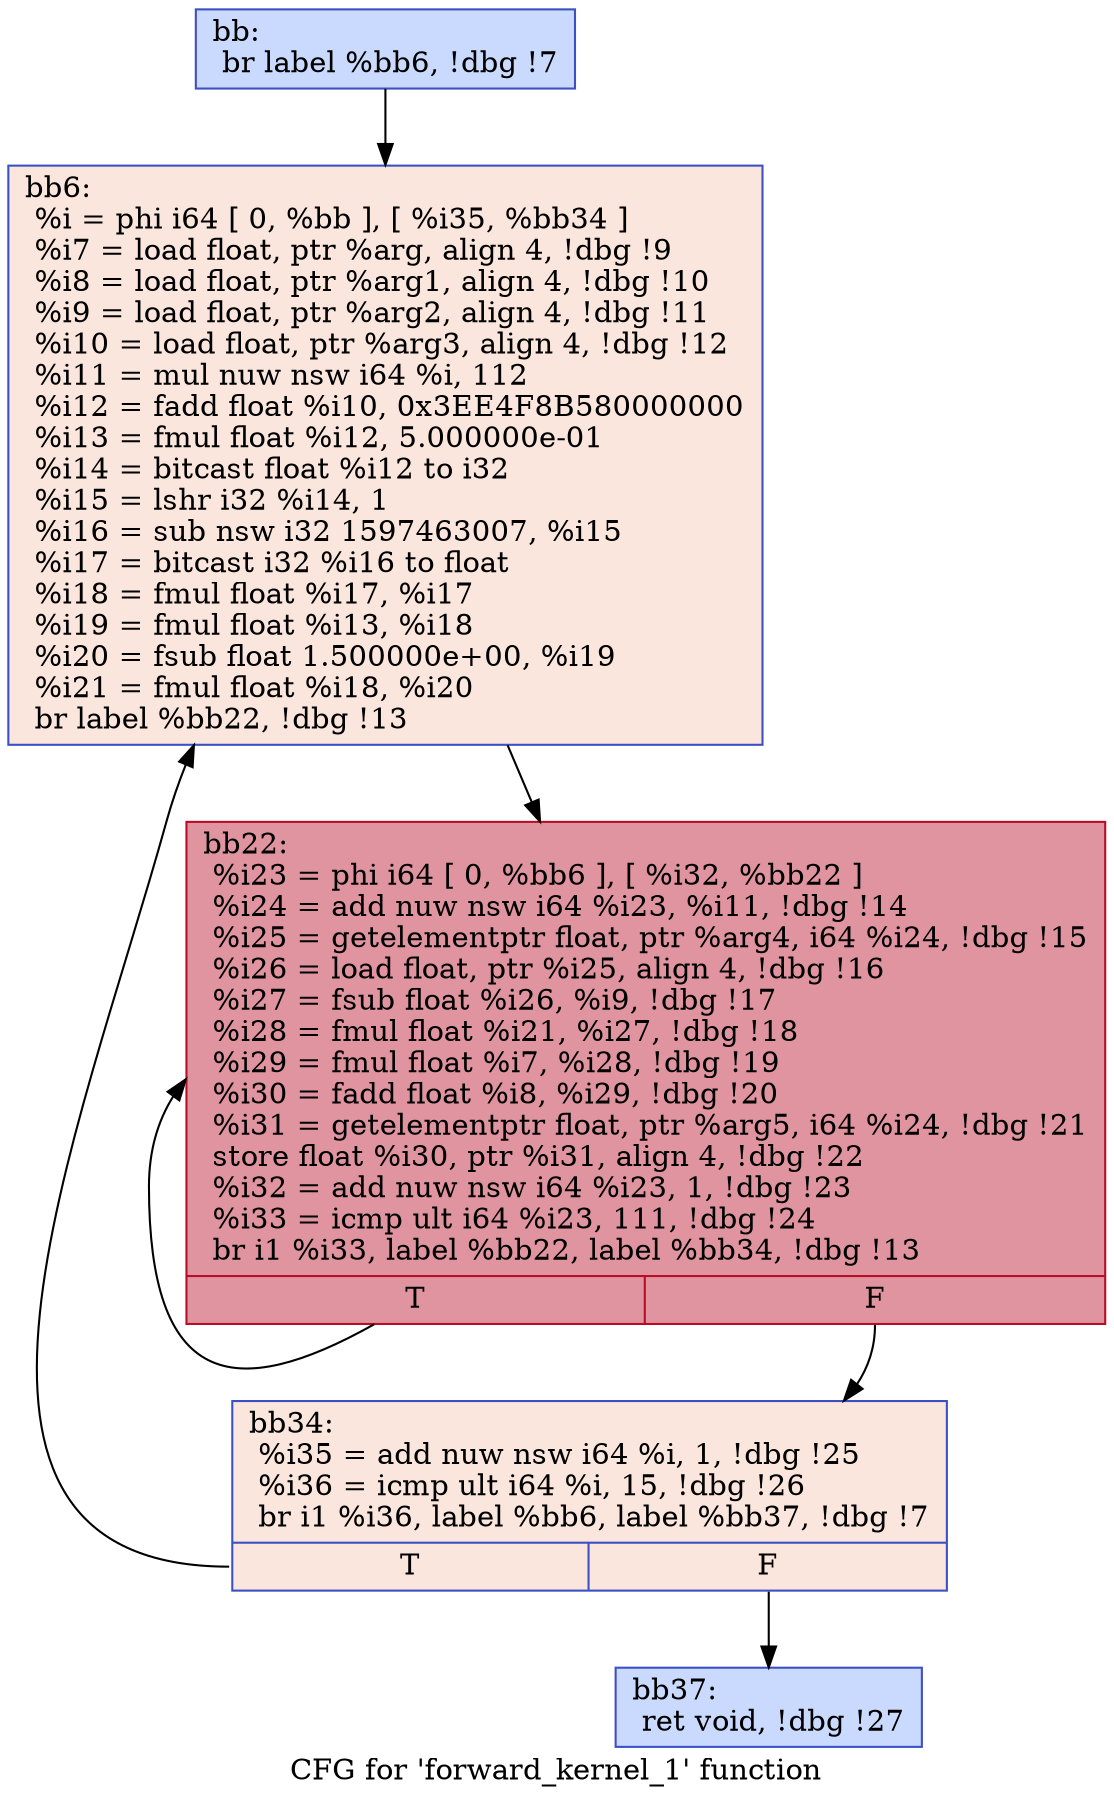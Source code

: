 digraph "CFG for 'forward_kernel_1' function" {
	label="CFG for 'forward_kernel_1' function";

	Node0x55c34f9d03d0 [shape=record,color="#3d50c3ff", style=filled, fillcolor="#88abfd70",label="{bb:\l  br label %bb6, !dbg !7\l}"];
	Node0x55c34f9d03d0 -> Node0x55c34f9d1860;
	Node0x55c34f9d1860 [shape=record,color="#3d50c3ff", style=filled, fillcolor="#f3c7b170",label="{bb6:                                              \l  %i = phi i64 [ 0, %bb ], [ %i35, %bb34 ]\l  %i7 = load float, ptr %arg, align 4, !dbg !9\l  %i8 = load float, ptr %arg1, align 4, !dbg !10\l  %i9 = load float, ptr %arg2, align 4, !dbg !11\l  %i10 = load float, ptr %arg3, align 4, !dbg !12\l  %i11 = mul nuw nsw i64 %i, 112\l  %i12 = fadd float %i10, 0x3EE4F8B580000000\l  %i13 = fmul float %i12, 5.000000e-01\l  %i14 = bitcast float %i12 to i32\l  %i15 = lshr i32 %i14, 1\l  %i16 = sub nsw i32 1597463007, %i15\l  %i17 = bitcast i32 %i16 to float\l  %i18 = fmul float %i17, %i17\l  %i19 = fmul float %i13, %i18\l  %i20 = fsub float 1.500000e+00, %i19\l  %i21 = fmul float %i18, %i20\l  br label %bb22, !dbg !13\l}"];
	Node0x55c34f9d1860 -> Node0x55c34f9d4110;
	Node0x55c34f9d4110 [shape=record,color="#b70d28ff", style=filled, fillcolor="#b70d2870",label="{bb22:                                             \l  %i23 = phi i64 [ 0, %bb6 ], [ %i32, %bb22 ]\l  %i24 = add nuw nsw i64 %i23, %i11, !dbg !14\l  %i25 = getelementptr float, ptr %arg4, i64 %i24, !dbg !15\l  %i26 = load float, ptr %i25, align 4, !dbg !16\l  %i27 = fsub float %i26, %i9, !dbg !17\l  %i28 = fmul float %i21, %i27, !dbg !18\l  %i29 = fmul float %i7, %i28, !dbg !19\l  %i30 = fadd float %i8, %i29, !dbg !20\l  %i31 = getelementptr float, ptr %arg5, i64 %i24, !dbg !21\l  store float %i30, ptr %i31, align 4, !dbg !22\l  %i32 = add nuw nsw i64 %i23, 1, !dbg !23\l  %i33 = icmp ult i64 %i23, 111, !dbg !24\l  br i1 %i33, label %bb22, label %bb34, !dbg !13\l|{<s0>T|<s1>F}}"];
	Node0x55c34f9d4110:s0 -> Node0x55c34f9d4110;
	Node0x55c34f9d4110:s1 -> Node0x55c34f9d2080;
	Node0x55c34f9d2080 [shape=record,color="#3d50c3ff", style=filled, fillcolor="#f3c7b170",label="{bb34:                                             \l  %i35 = add nuw nsw i64 %i, 1, !dbg !25\l  %i36 = icmp ult i64 %i, 15, !dbg !26\l  br i1 %i36, label %bb6, label %bb37, !dbg !7\l|{<s0>T|<s1>F}}"];
	Node0x55c34f9d2080:s0 -> Node0x55c34f9d1860;
	Node0x55c34f9d2080:s1 -> Node0x55c34f9d6550;
	Node0x55c34f9d6550 [shape=record,color="#3d50c3ff", style=filled, fillcolor="#88abfd70",label="{bb37:                                             \l  ret void, !dbg !27\l}"];
}
